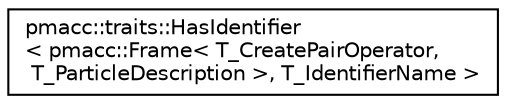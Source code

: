digraph "Graphical Class Hierarchy"
{
 // LATEX_PDF_SIZE
  edge [fontname="Helvetica",fontsize="10",labelfontname="Helvetica",labelfontsize="10"];
  node [fontname="Helvetica",fontsize="10",shape=record];
  rankdir="LR";
  Node0 [label="pmacc::traits::HasIdentifier\l\< pmacc::Frame\< T_CreatePairOperator,\l T_ParticleDescription \>, T_IdentifierName \>",height=0.2,width=0.4,color="black", fillcolor="white", style="filled",URL="$structpmacc_1_1traits_1_1_has_identifier_3_01pmacc_1_1_frame_3_01_t___create_pair_operator_00_016a42f1191d1e7f74ff82d0a61d099aae.html",tooltip=" "];
}

